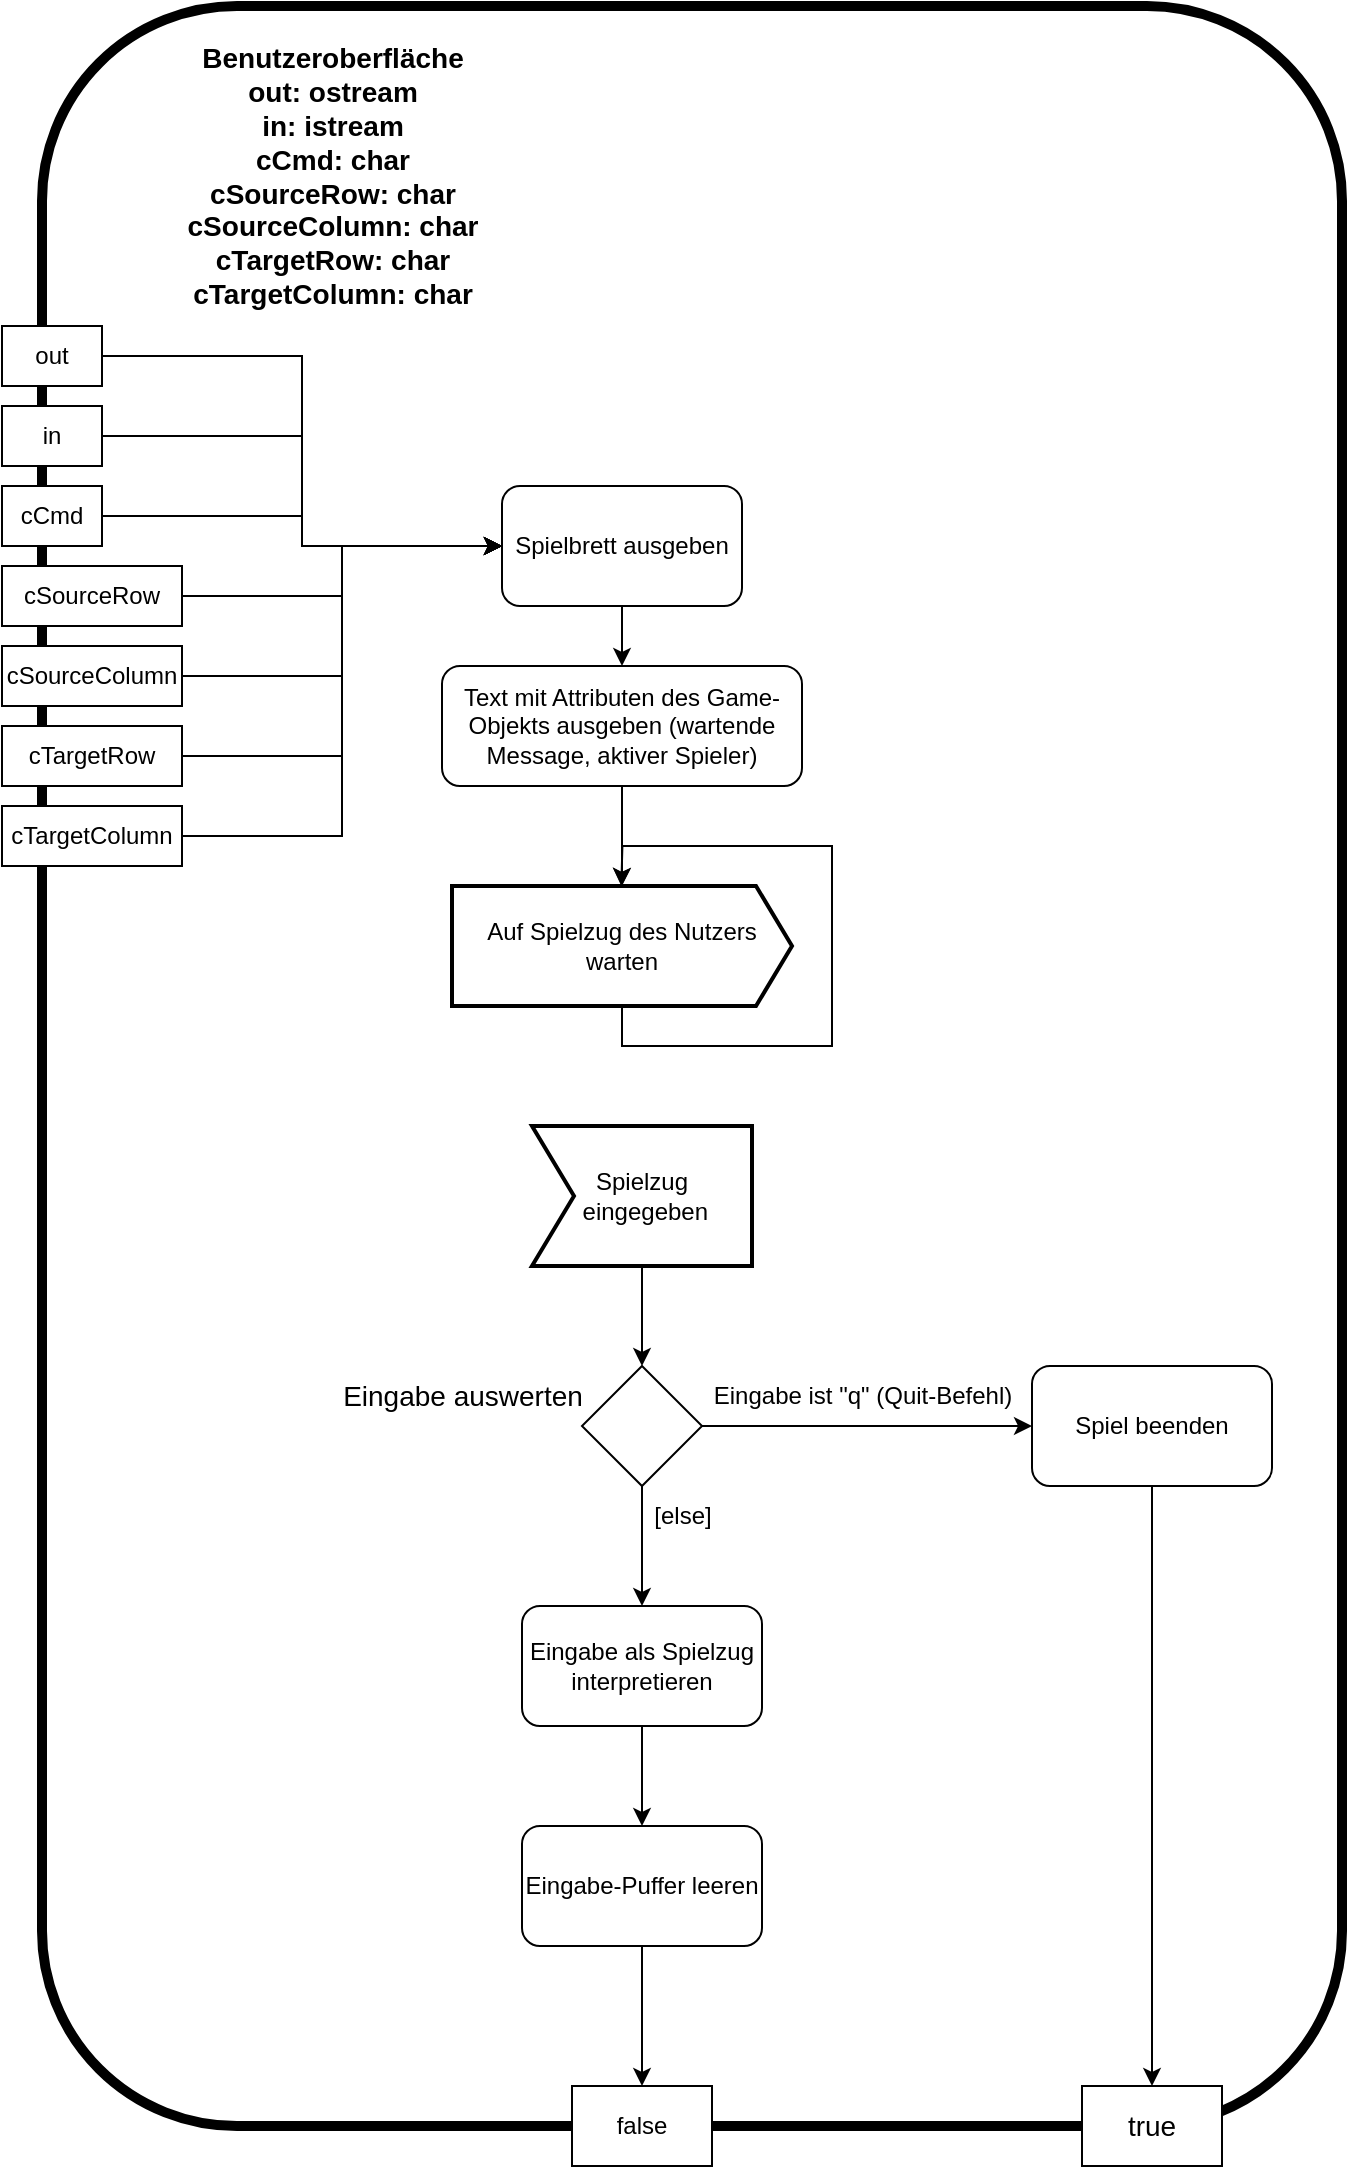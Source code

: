 <mxfile version="22.1.16" type="github">
  <diagram name="Seite-1" id="gvWuyENX8MVMAKtwLVsr">
    <mxGraphModel dx="1687" dy="2511" grid="1" gridSize="10" guides="1" tooltips="1" connect="1" arrows="1" fold="1" page="1" pageScale="1" pageWidth="900" pageHeight="1600" math="0" shadow="0">
      <root>
        <mxCell id="0" />
        <mxCell id="1" parent="0" />
        <mxCell id="Zd_t_3aaZSf7zthy8Pn1-42" value="" style="rounded=1;whiteSpace=wrap;html=1;fillColor=none;strokeWidth=5;" parent="1" vertex="1">
          <mxGeometry x="110" y="-90" width="650" height="1060" as="geometry" />
        </mxCell>
        <mxCell id="Zd_t_3aaZSf7zthy8Pn1-9" style="edgeStyle=orthogonalEdgeStyle;rounded=0;orthogonalLoop=1;jettySize=auto;html=1;exitX=1;exitY=0.5;exitDx=0;exitDy=0;entryX=0;entryY=0.5;entryDx=0;entryDy=0;" parent="1" source="Zd_t_3aaZSf7zthy8Pn1-1" target="Zd_t_3aaZSf7zthy8Pn1-8" edge="1">
          <mxGeometry relative="1" as="geometry" />
        </mxCell>
        <mxCell id="Zd_t_3aaZSf7zthy8Pn1-1" value="out" style="rounded=0;whiteSpace=wrap;html=1;" parent="1" vertex="1">
          <mxGeometry x="90" y="70" width="50" height="30" as="geometry" />
        </mxCell>
        <mxCell id="Zd_t_3aaZSf7zthy8Pn1-10" style="edgeStyle=orthogonalEdgeStyle;rounded=0;orthogonalLoop=1;jettySize=auto;html=1;exitX=1;exitY=0.5;exitDx=0;exitDy=0;entryX=0;entryY=0.5;entryDx=0;entryDy=0;" parent="1" source="Zd_t_3aaZSf7zthy8Pn1-2" target="Zd_t_3aaZSf7zthy8Pn1-8" edge="1">
          <mxGeometry relative="1" as="geometry" />
        </mxCell>
        <mxCell id="Zd_t_3aaZSf7zthy8Pn1-2" value="in" style="rounded=0;whiteSpace=wrap;html=1;" parent="1" vertex="1">
          <mxGeometry x="90" y="110" width="50" height="30" as="geometry" />
        </mxCell>
        <mxCell id="Zd_t_3aaZSf7zthy8Pn1-17" style="edgeStyle=orthogonalEdgeStyle;rounded=0;orthogonalLoop=1;jettySize=auto;html=1;exitX=1;exitY=0.5;exitDx=0;exitDy=0;entryX=0;entryY=0.5;entryDx=0;entryDy=0;" parent="1" source="Zd_t_3aaZSf7zthy8Pn1-3" target="Zd_t_3aaZSf7zthy8Pn1-8" edge="1">
          <mxGeometry relative="1" as="geometry" />
        </mxCell>
        <mxCell id="Zd_t_3aaZSf7zthy8Pn1-3" value="cCmd" style="rounded=0;whiteSpace=wrap;html=1;" parent="1" vertex="1">
          <mxGeometry x="90" y="150" width="50" height="30" as="geometry" />
        </mxCell>
        <mxCell id="Zd_t_3aaZSf7zthy8Pn1-12" style="edgeStyle=orthogonalEdgeStyle;rounded=0;orthogonalLoop=1;jettySize=auto;html=1;exitX=1;exitY=0.5;exitDx=0;exitDy=0;entryX=0;entryY=0.5;entryDx=0;entryDy=0;" parent="1" source="Zd_t_3aaZSf7zthy8Pn1-4" target="Zd_t_3aaZSf7zthy8Pn1-8" edge="1">
          <mxGeometry relative="1" as="geometry" />
        </mxCell>
        <mxCell id="Zd_t_3aaZSf7zthy8Pn1-4" value="cSourceRow" style="rounded=0;whiteSpace=wrap;html=1;" parent="1" vertex="1">
          <mxGeometry x="90" y="190" width="90" height="30" as="geometry" />
        </mxCell>
        <mxCell id="Zd_t_3aaZSf7zthy8Pn1-13" style="edgeStyle=orthogonalEdgeStyle;rounded=0;orthogonalLoop=1;jettySize=auto;html=1;exitX=1;exitY=0.5;exitDx=0;exitDy=0;entryX=0;entryY=0.5;entryDx=0;entryDy=0;" parent="1" source="Zd_t_3aaZSf7zthy8Pn1-5" target="Zd_t_3aaZSf7zthy8Pn1-8" edge="1">
          <mxGeometry relative="1" as="geometry" />
        </mxCell>
        <mxCell id="Zd_t_3aaZSf7zthy8Pn1-5" value="cSourceColumn" style="rounded=0;whiteSpace=wrap;html=1;" parent="1" vertex="1">
          <mxGeometry x="90" y="230" width="90" height="30" as="geometry" />
        </mxCell>
        <mxCell id="Zd_t_3aaZSf7zthy8Pn1-14" style="edgeStyle=orthogonalEdgeStyle;rounded=0;orthogonalLoop=1;jettySize=auto;html=1;exitX=1;exitY=0.5;exitDx=0;exitDy=0;entryX=0;entryY=0.5;entryDx=0;entryDy=0;" parent="1" source="Zd_t_3aaZSf7zthy8Pn1-6" target="Zd_t_3aaZSf7zthy8Pn1-8" edge="1">
          <mxGeometry relative="1" as="geometry" />
        </mxCell>
        <mxCell id="Zd_t_3aaZSf7zthy8Pn1-6" value="cTargetRow" style="rounded=0;whiteSpace=wrap;html=1;" parent="1" vertex="1">
          <mxGeometry x="90" y="270" width="90" height="30" as="geometry" />
        </mxCell>
        <mxCell id="Zd_t_3aaZSf7zthy8Pn1-15" style="edgeStyle=orthogonalEdgeStyle;rounded=0;orthogonalLoop=1;jettySize=auto;html=1;exitX=1;exitY=0.5;exitDx=0;exitDy=0;entryX=0;entryY=0.5;entryDx=0;entryDy=0;" parent="1" source="Zd_t_3aaZSf7zthy8Pn1-7" target="Zd_t_3aaZSf7zthy8Pn1-8" edge="1">
          <mxGeometry relative="1" as="geometry">
            <Array as="points">
              <mxPoint x="260" y="325" />
              <mxPoint x="260" y="180" />
            </Array>
          </mxGeometry>
        </mxCell>
        <mxCell id="Zd_t_3aaZSf7zthy8Pn1-7" value="cTargetColumn" style="rounded=0;whiteSpace=wrap;html=1;" parent="1" vertex="1">
          <mxGeometry x="90" y="310" width="90" height="30" as="geometry" />
        </mxCell>
        <mxCell id="Zd_t_3aaZSf7zthy8Pn1-22" style="edgeStyle=orthogonalEdgeStyle;rounded=0;orthogonalLoop=1;jettySize=auto;html=1;exitX=0.5;exitY=1;exitDx=0;exitDy=0;entryX=0.5;entryY=0;entryDx=0;entryDy=0;" parent="1" source="Zd_t_3aaZSf7zthy8Pn1-8" target="Zd_t_3aaZSf7zthy8Pn1-16" edge="1">
          <mxGeometry relative="1" as="geometry" />
        </mxCell>
        <mxCell id="Zd_t_3aaZSf7zthy8Pn1-8" value="Spielbrett ausgeben" style="rounded=1;whiteSpace=wrap;html=1;" parent="1" vertex="1">
          <mxGeometry x="340" y="150" width="120" height="60" as="geometry" />
        </mxCell>
        <mxCell id="Zd_t_3aaZSf7zthy8Pn1-16" value="Text mit Attributen des Game-Objekts ausgeben (wartende Message, aktiver Spieler)" style="rounded=1;whiteSpace=wrap;html=1;" parent="1" vertex="1">
          <mxGeometry x="310" y="240" width="180" height="60" as="geometry" />
        </mxCell>
        <mxCell id="Zd_t_3aaZSf7zthy8Pn1-45" style="edgeStyle=orthogonalEdgeStyle;rounded=0;orthogonalLoop=1;jettySize=auto;html=1;exitX=0.5;exitY=1;exitDx=0;exitDy=0;exitPerimeter=0;" parent="1" source="Zd_t_3aaZSf7zthy8Pn1-19" edge="1">
          <mxGeometry relative="1" as="geometry">
            <mxPoint x="399.667" y="350" as="targetPoint" />
          </mxGeometry>
        </mxCell>
        <mxCell id="Zd_t_3aaZSf7zthy8Pn1-19" value="Auf Spielzug des Nutzers warten" style="html=1;shape=mxgraph.sysml.sendSigAct;strokeWidth=2;whiteSpace=wrap;align=center;" parent="1" vertex="1">
          <mxGeometry x="315" y="350" width="170" height="60" as="geometry" />
        </mxCell>
        <mxCell id="Zd_t_3aaZSf7zthy8Pn1-25" style="edgeStyle=orthogonalEdgeStyle;rounded=0;orthogonalLoop=1;jettySize=auto;html=1;exitX=0.5;exitY=1;exitDx=0;exitDy=0;exitPerimeter=0;entryX=0.5;entryY=0;entryDx=0;entryDy=0;" parent="1" source="Zd_t_3aaZSf7zthy8Pn1-20" target="Zd_t_3aaZSf7zthy8Pn1-21" edge="1">
          <mxGeometry relative="1" as="geometry" />
        </mxCell>
        <mxCell id="Zd_t_3aaZSf7zthy8Pn1-20" value="&lt;div&gt;Spielzug&lt;/div&gt;&lt;div&gt;&amp;nbsp;eingegeben&lt;/div&gt;" style="html=1;shape=mxgraph.sysml.accEvent;strokeWidth=2;whiteSpace=wrap;align=center;" parent="1" vertex="1">
          <mxGeometry x="355" y="470" width="110" height="70" as="geometry" />
        </mxCell>
        <mxCell id="Zd_t_3aaZSf7zthy8Pn1-31" style="edgeStyle=orthogonalEdgeStyle;rounded=0;orthogonalLoop=1;jettySize=auto;html=1;exitX=1;exitY=0.5;exitDx=0;exitDy=0;entryX=0;entryY=0.5;entryDx=0;entryDy=0;" parent="1" source="Zd_t_3aaZSf7zthy8Pn1-21" target="Zd_t_3aaZSf7zthy8Pn1-30" edge="1">
          <mxGeometry relative="1" as="geometry" />
        </mxCell>
        <mxCell id="Zd_t_3aaZSf7zthy8Pn1-34" style="edgeStyle=orthogonalEdgeStyle;rounded=0;orthogonalLoop=1;jettySize=auto;html=1;exitX=0.5;exitY=1;exitDx=0;exitDy=0;entryX=0.5;entryY=0;entryDx=0;entryDy=0;" parent="1" source="Zd_t_3aaZSf7zthy8Pn1-21" target="Zd_t_3aaZSf7zthy8Pn1-32" edge="1">
          <mxGeometry relative="1" as="geometry" />
        </mxCell>
        <mxCell id="Zd_t_3aaZSf7zthy8Pn1-21" value="" style="rhombus;whiteSpace=wrap;html=1;" parent="1" vertex="1">
          <mxGeometry x="380" y="590" width="60" height="60" as="geometry" />
        </mxCell>
        <mxCell id="Zd_t_3aaZSf7zthy8Pn1-24" style="edgeStyle=orthogonalEdgeStyle;rounded=0;orthogonalLoop=1;jettySize=auto;html=1;exitX=0.5;exitY=1;exitDx=0;exitDy=0;entryX=0.5;entryY=0;entryDx=0;entryDy=0;entryPerimeter=0;" parent="1" source="Zd_t_3aaZSf7zthy8Pn1-16" target="Zd_t_3aaZSf7zthy8Pn1-19" edge="1">
          <mxGeometry relative="1" as="geometry" />
        </mxCell>
        <mxCell id="Zd_t_3aaZSf7zthy8Pn1-27" value="&lt;font style=&quot;font-size: 14px;&quot;&gt;Eingabe auswerten&lt;/font&gt;" style="text;html=1;align=center;verticalAlign=middle;resizable=0;points=[];autosize=1;strokeColor=none;fillColor=none;" parent="1" vertex="1">
          <mxGeometry x="250" y="590" width="140" height="30" as="geometry" />
        </mxCell>
        <mxCell id="Zd_t_3aaZSf7zthy8Pn1-28" value="Eingabe ist &quot;q&quot; (Quit-Befehl)" style="text;html=1;align=center;verticalAlign=middle;resizable=0;points=[];autosize=1;strokeColor=none;fillColor=none;" parent="1" vertex="1">
          <mxGeometry x="435" y="590" width="170" height="30" as="geometry" />
        </mxCell>
        <mxCell id="aHuPxcRsyW4ycZOPqhry-5" style="edgeStyle=orthogonalEdgeStyle;rounded=0;orthogonalLoop=1;jettySize=auto;html=1;exitX=0.5;exitY=1;exitDx=0;exitDy=0;entryX=0.5;entryY=0;entryDx=0;entryDy=0;" edge="1" parent="1" source="Zd_t_3aaZSf7zthy8Pn1-30" target="aHuPxcRsyW4ycZOPqhry-1">
          <mxGeometry relative="1" as="geometry" />
        </mxCell>
        <mxCell id="Zd_t_3aaZSf7zthy8Pn1-30" value="Spiel beenden" style="rounded=1;whiteSpace=wrap;html=1;" parent="1" vertex="1">
          <mxGeometry x="605" y="590" width="120" height="60" as="geometry" />
        </mxCell>
        <mxCell id="Zd_t_3aaZSf7zthy8Pn1-35" style="edgeStyle=orthogonalEdgeStyle;rounded=0;orthogonalLoop=1;jettySize=auto;html=1;exitX=0.5;exitY=1;exitDx=0;exitDy=0;entryX=0.5;entryY=0;entryDx=0;entryDy=0;" parent="1" source="Zd_t_3aaZSf7zthy8Pn1-32" target="Zd_t_3aaZSf7zthy8Pn1-33" edge="1">
          <mxGeometry relative="1" as="geometry" />
        </mxCell>
        <mxCell id="Zd_t_3aaZSf7zthy8Pn1-32" value="Eingabe als Spielzug interpretieren" style="rounded=1;whiteSpace=wrap;html=1;" parent="1" vertex="1">
          <mxGeometry x="350" y="710" width="120" height="60" as="geometry" />
        </mxCell>
        <mxCell id="aHuPxcRsyW4ycZOPqhry-4" style="edgeStyle=orthogonalEdgeStyle;rounded=0;orthogonalLoop=1;jettySize=auto;html=1;exitX=0.5;exitY=1;exitDx=0;exitDy=0;entryX=0.5;entryY=0;entryDx=0;entryDy=0;" edge="1" parent="1" source="Zd_t_3aaZSf7zthy8Pn1-33" target="aHuPxcRsyW4ycZOPqhry-2">
          <mxGeometry relative="1" as="geometry" />
        </mxCell>
        <mxCell id="Zd_t_3aaZSf7zthy8Pn1-33" value="Eingabe-Puffer leeren" style="rounded=1;whiteSpace=wrap;html=1;" parent="1" vertex="1">
          <mxGeometry x="350" y="820" width="120" height="60" as="geometry" />
        </mxCell>
        <mxCell id="Zd_t_3aaZSf7zthy8Pn1-36" value="[else]" style="text;html=1;align=center;verticalAlign=middle;resizable=0;points=[];autosize=1;strokeColor=none;fillColor=none;" parent="1" vertex="1">
          <mxGeometry x="405" y="650" width="50" height="30" as="geometry" />
        </mxCell>
        <mxCell id="Zd_t_3aaZSf7zthy8Pn1-43" value="&lt;div style=&quot;font-size: 14px;&quot;&gt;&lt;b&gt;&lt;font style=&quot;font-size: 14px;&quot;&gt;Benutzeroberfläche&lt;/font&gt;&lt;/b&gt;&lt;/div&gt;&lt;div style=&quot;font-size: 14px;&quot;&gt;&lt;b&gt;&lt;font style=&quot;font-size: 14px;&quot;&gt;out: ostream&lt;/font&gt;&lt;/b&gt;&lt;/div&gt;&lt;div style=&quot;font-size: 14px;&quot;&gt;&lt;b&gt;&lt;font style=&quot;font-size: 14px;&quot;&gt;in: istream&lt;/font&gt;&lt;/b&gt;&lt;/div&gt;&lt;div style=&quot;font-size: 14px;&quot;&gt;&lt;b&gt;&lt;font style=&quot;font-size: 14px;&quot;&gt;cCmd: char&lt;/font&gt;&lt;/b&gt;&lt;/div&gt;&lt;div style=&quot;font-size: 14px;&quot;&gt;&lt;b&gt;&lt;font style=&quot;font-size: 14px;&quot;&gt;cSourceRow: char&lt;/font&gt;&lt;/b&gt;&lt;/div&gt;&lt;div style=&quot;font-size: 14px;&quot;&gt;&lt;b&gt;&lt;font style=&quot;font-size: 14px;&quot;&gt;cSourceColumn: char&lt;/font&gt;&lt;/b&gt;&lt;/div&gt;&lt;div style=&quot;font-size: 14px;&quot;&gt;&lt;b&gt;&lt;font style=&quot;font-size: 14px;&quot;&gt;cTargetRow: char&lt;/font&gt;&lt;/b&gt;&lt;/div&gt;&lt;div style=&quot;font-size: 14px;&quot;&gt;&lt;b&gt;&lt;font style=&quot;font-size: 14px;&quot;&gt;cTargetColumn: char&lt;/font&gt;&lt;/b&gt;&lt;/div&gt;" style="text;html=1;align=center;verticalAlign=middle;resizable=0;points=[];autosize=1;strokeColor=none;fillColor=none;" parent="1" vertex="1">
          <mxGeometry x="170" y="-80" width="170" height="150" as="geometry" />
        </mxCell>
        <mxCell id="aHuPxcRsyW4ycZOPqhry-1" value="&lt;font style=&quot;font-size: 14px;&quot;&gt;true&lt;/font&gt;" style="rounded=0;whiteSpace=wrap;html=1;" vertex="1" parent="1">
          <mxGeometry x="630" y="950" width="70" height="40" as="geometry" />
        </mxCell>
        <mxCell id="aHuPxcRsyW4ycZOPqhry-2" value="false" style="rounded=0;whiteSpace=wrap;html=1;" vertex="1" parent="1">
          <mxGeometry x="375" y="950" width="70" height="40" as="geometry" />
        </mxCell>
      </root>
    </mxGraphModel>
  </diagram>
</mxfile>
